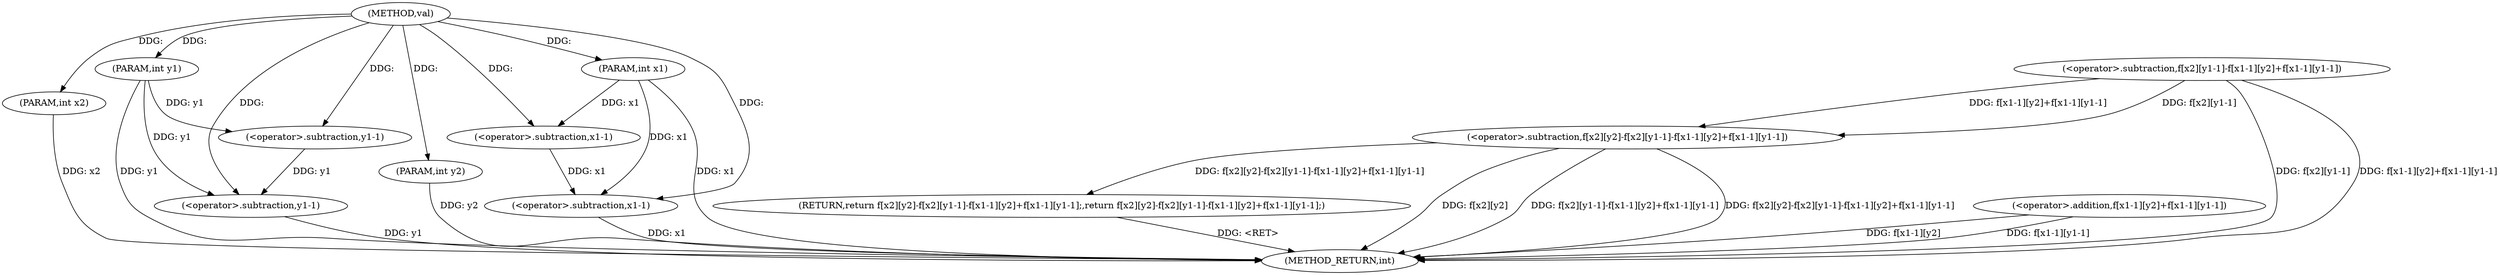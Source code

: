 digraph "val" {  
"1000102" [label = "(METHOD,val)" ]
"1000140" [label = "(METHOD_RETURN,int)" ]
"1000103" [label = "(PARAM,int x1)" ]
"1000104" [label = "(PARAM,int y1)" ]
"1000105" [label = "(PARAM,int x2)" ]
"1000106" [label = "(PARAM,int y2)" ]
"1000108" [label = "(RETURN,return f[x2][y2]-f[x2][y1-1]-f[x1-1][y2]+f[x1-1][y1-1];,return f[x2][y2]-f[x2][y1-1]-f[x1-1][y2]+f[x1-1][y1-1];)" ]
"1000109" [label = "(<operator>.subtraction,f[x2][y2]-f[x2][y1-1]-f[x1-1][y2]+f[x1-1][y1-1])" ]
"1000115" [label = "(<operator>.subtraction,f[x2][y1-1]-f[x1-1][y2]+f[x1-1][y1-1])" ]
"1000123" [label = "(<operator>.addition,f[x1-1][y2]+f[x1-1][y1-1])" ]
"1000120" [label = "(<operator>.subtraction,y1-1)" ]
"1000137" [label = "(<operator>.subtraction,y1-1)" ]
"1000127" [label = "(<operator>.subtraction,x1-1)" ]
"1000134" [label = "(<operator>.subtraction,x1-1)" ]
  "1000108" -> "1000140"  [ label = "DDG: <RET>"] 
  "1000103" -> "1000140"  [ label = "DDG: x1"] 
  "1000104" -> "1000140"  [ label = "DDG: y1"] 
  "1000105" -> "1000140"  [ label = "DDG: x2"] 
  "1000106" -> "1000140"  [ label = "DDG: y2"] 
  "1000109" -> "1000140"  [ label = "DDG: f[x2][y2]"] 
  "1000115" -> "1000140"  [ label = "DDG: f[x2][y1-1]"] 
  "1000123" -> "1000140"  [ label = "DDG: f[x1-1][y2]"] 
  "1000134" -> "1000140"  [ label = "DDG: x1"] 
  "1000137" -> "1000140"  [ label = "DDG: y1"] 
  "1000123" -> "1000140"  [ label = "DDG: f[x1-1][y1-1]"] 
  "1000115" -> "1000140"  [ label = "DDG: f[x1-1][y2]+f[x1-1][y1-1]"] 
  "1000109" -> "1000140"  [ label = "DDG: f[x2][y1-1]-f[x1-1][y2]+f[x1-1][y1-1]"] 
  "1000109" -> "1000140"  [ label = "DDG: f[x2][y2]-f[x2][y1-1]-f[x1-1][y2]+f[x1-1][y1-1]"] 
  "1000102" -> "1000103"  [ label = "DDG: "] 
  "1000102" -> "1000104"  [ label = "DDG: "] 
  "1000102" -> "1000105"  [ label = "DDG: "] 
  "1000102" -> "1000106"  [ label = "DDG: "] 
  "1000109" -> "1000108"  [ label = "DDG: f[x2][y2]-f[x2][y1-1]-f[x1-1][y2]+f[x1-1][y1-1]"] 
  "1000115" -> "1000109"  [ label = "DDG: f[x1-1][y2]+f[x1-1][y1-1]"] 
  "1000115" -> "1000109"  [ label = "DDG: f[x2][y1-1]"] 
  "1000104" -> "1000120"  [ label = "DDG: y1"] 
  "1000102" -> "1000120"  [ label = "DDG: "] 
  "1000120" -> "1000137"  [ label = "DDG: y1"] 
  "1000104" -> "1000137"  [ label = "DDG: y1"] 
  "1000102" -> "1000137"  [ label = "DDG: "] 
  "1000103" -> "1000127"  [ label = "DDG: x1"] 
  "1000102" -> "1000127"  [ label = "DDG: "] 
  "1000127" -> "1000134"  [ label = "DDG: x1"] 
  "1000103" -> "1000134"  [ label = "DDG: x1"] 
  "1000102" -> "1000134"  [ label = "DDG: "] 
}
